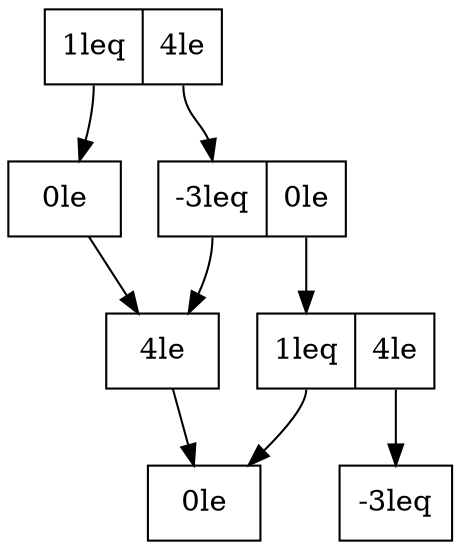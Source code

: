 digraph MyGraph {
graph [dpi = 300];
center = true;
edge [dir = forward];
59 [shape=record, label="<1> 1leq|<4> 4le"];
51 [shape=record, label="<0> 0le"];
41 [shape=record, label="<4> 4le"];
40 [shape=record, label="<0> 0le"];
41:4 -> 40:0 [style=solid];
51:0 -> 41:4 [style=solid];
59:1 -> 51:0 [style=solid];
57 [shape=record, label="<-3> -3leq|<0> 0le"];
57:-3 -> 41:4 [style=solid];
55 [shape=record, label="<1> 1leq|<4> 4le"];
55:1 -> 40:0 [style=solid];
47 [shape=record, label="<-3> -3leq"];
55:4 -> 47:-3 [style=solid];
57:0 -> 55:1 [style=solid];
59:4 -> 57:-3 [style=solid];
}
